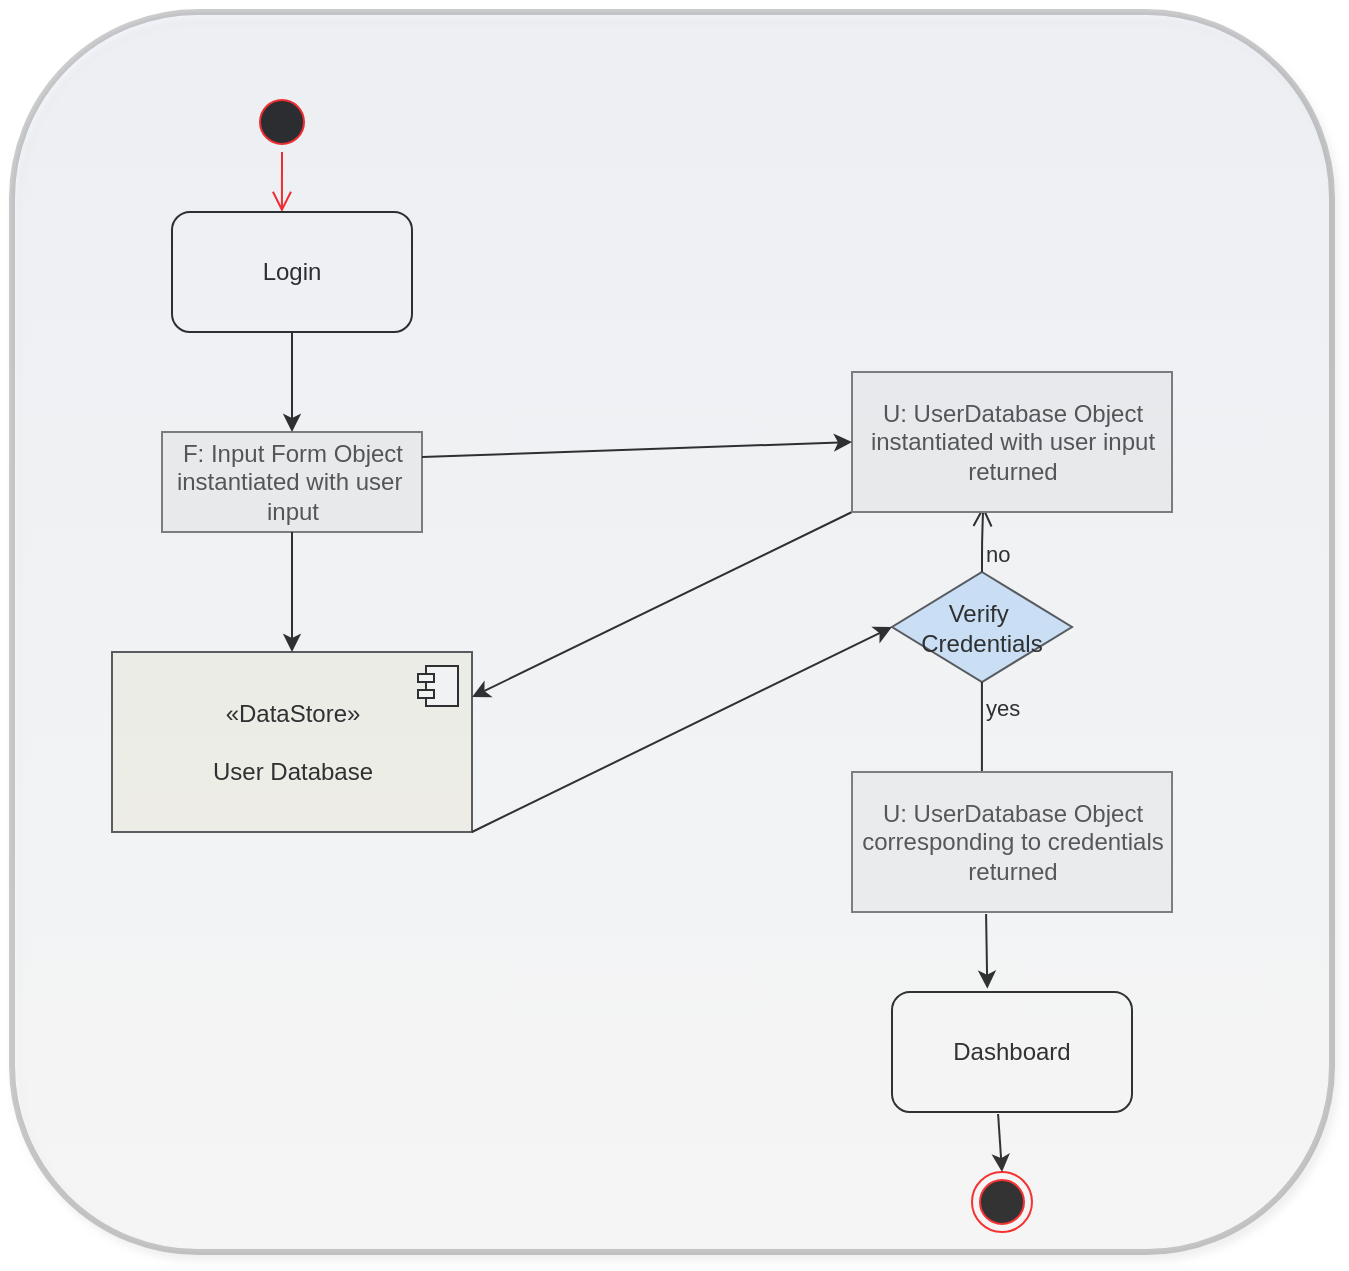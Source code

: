 <mxfile version="13.6.5" type="github">
  <diagram id="fcM5CsyXGU9ZUou16KkU" name="Page-1">
    <mxGraphModel grid="1" dx="782" dy="466" gridSize="10" guides="1" tooltips="1" connect="1" arrows="1" fold="1" page="1" pageScale="1" pageWidth="850" pageHeight="1100" math="0" shadow="0">
      <root>
        <mxCell id="0" />
        <mxCell id="1" parent="0" />
        <mxCell id="mj-4UGhVfxBHdO6IU6nH-1" value="" parent="1" style="ellipse;html=1;shape=startState;fillColor=#000000;strokeColor=#ff0000;" vertex="1">
          <mxGeometry as="geometry" y="50" x="200" height="30" width="30" />
        </mxCell>
        <mxCell id="mj-4UGhVfxBHdO6IU6nH-2" value="" parent="1" target="mj-4UGhVfxBHdO6IU6nH-3" edge="1" style="edgeStyle=orthogonalEdgeStyle;html=1;verticalAlign=bottom;endArrow=open;endSize=8;strokeColor=#ff0000;entryX=0.458;entryY=0;entryDx=0;entryDy=0;entryPerimeter=0;" source="mj-4UGhVfxBHdO6IU6nH-1">
          <mxGeometry as="geometry" relative="1">
            <mxPoint as="targetPoint" y="80" x="395" />
          </mxGeometry>
        </mxCell>
        <mxCell id="mj-4UGhVfxBHdO6IU6nH-3" value="Login" parent="1" style="rounded=1;whiteSpace=wrap;html=1;" vertex="1">
          <mxGeometry as="geometry" y="110" x="160" height="60" width="120" />
        </mxCell>
        <mxCell id="mj-4UGhVfxBHdO6IU6nH-4" value="F: Input Form Object&lt;br&gt;instantiated with user&amp;nbsp;&lt;br&gt;input" parent="1" style="html=1;fillColor=#f5f5f5;strokeColor=#666666;fontColor=#333333;" vertex="1">
          <mxGeometry as="geometry" y="220" x="155" height="50" width="130" />
        </mxCell>
        <mxCell id="mj-4UGhVfxBHdO6IU6nH-6" value="" parent="1" target="mj-4UGhVfxBHdO6IU6nH-4" edge="1" style="endArrow=classic;html=1;exitX=0.5;exitY=1;exitDx=0;exitDy=0;entryX=0.5;entryY=0;entryDx=0;entryDy=0;" source="mj-4UGhVfxBHdO6IU6nH-3">
          <mxGeometry as="geometry" relative="1" height="50" width="50">
            <mxPoint as="sourcePoint" y="270" x="370" />
            <mxPoint as="targetPoint" y="184" x="398" />
          </mxGeometry>
        </mxCell>
        <mxCell id="mj-4UGhVfxBHdO6IU6nH-10" value="«DataStore»&lt;br&gt;&lt;br&gt;User Database" parent="1" style="html=1;dropTarget=0;fillColor=#f9f7ed;strokeColor=#36393d;" vertex="1">
          <mxGeometry as="geometry" y="330" x="130" height="90" width="180" />
        </mxCell>
        <mxCell id="mj-4UGhVfxBHdO6IU6nH-11" value="" parent="mj-4UGhVfxBHdO6IU6nH-10" style="shape=component;jettyWidth=8;jettyHeight=4;" vertex="1">
          <mxGeometry as="geometry" relative="1" x="1" height="20" width="20">
            <mxPoint as="offset" y="7" x="-27" />
          </mxGeometry>
        </mxCell>
        <mxCell id="mj-4UGhVfxBHdO6IU6nH-13" value="" parent="1" target="mj-4UGhVfxBHdO6IU6nH-10" edge="1" style="endArrow=classic;html=1;exitX=0.5;exitY=1;exitDx=0;exitDy=0;entryX=0.5;entryY=0;entryDx=0;entryDy=0;" source="mj-4UGhVfxBHdO6IU6nH-4">
          <mxGeometry as="geometry" relative="1" height="50" width="50">
            <mxPoint as="sourcePoint" y="246" x="396" />
            <mxPoint as="targetPoint" y="280" x="394" />
          </mxGeometry>
        </mxCell>
        <mxCell id="mj-4UGhVfxBHdO6IU6nH-15" value="Verify&amp;nbsp;&lt;br&gt;Credentials" parent="1" style="rhombus;whiteSpace=wrap;html=1;fillColor=#cce5ff;strokeColor=#36393d;" vertex="1">
          <mxGeometry as="geometry" y="290" x="520" height="55" width="90" />
        </mxCell>
        <mxCell id="mj-4UGhVfxBHdO6IU6nH-16" value="no" parent="1" target="mj-4UGhVfxBHdO6IU6nH-22" edge="1" style="edgeStyle=orthogonalEdgeStyle;html=1;align=left;verticalAlign=bottom;endArrow=open;endSize=8;entryX=0.41;entryY=0.957;entryDx=0;entryDy=0;entryPerimeter=0;" source="mj-4UGhVfxBHdO6IU6nH-15">
          <mxGeometry as="geometry" relative="1" x="-1">
            <mxPoint as="targetPoint" y="270" x="565" />
          </mxGeometry>
        </mxCell>
        <mxCell id="mj-4UGhVfxBHdO6IU6nH-17" value="yes" parent="1" target="mj-4UGhVfxBHdO6IU6nH-20" edge="1" style="edgeStyle=orthogonalEdgeStyle;html=1;align=left;verticalAlign=top;endArrow=open;endSize=8;entryX=0.406;entryY=0.143;entryDx=0;entryDy=0;entryPerimeter=0;" source="mj-4UGhVfxBHdO6IU6nH-15">
          <mxGeometry as="geometry" relative="1" x="-1">
            <mxPoint as="targetPoint" y="380" x="565" />
          </mxGeometry>
        </mxCell>
        <mxCell id="mj-4UGhVfxBHdO6IU6nH-19" value="" parent="1" target="mj-4UGhVfxBHdO6IU6nH-10" edge="1" style="endArrow=classic;html=1;entryX=1;entryY=0.25;entryDx=0;entryDy=0;">
          <mxGeometry as="geometry" relative="1" height="50" width="50">
            <mxPoint as="sourcePoint" y="260" x="500" />
            <mxPoint as="targetPoint" y="280" x="540" />
          </mxGeometry>
        </mxCell>
        <mxCell id="mj-4UGhVfxBHdO6IU6nH-20" value="U: UserDatabase Object&lt;br&gt;corresponding to credentials&lt;br&gt;returned" parent="1" style="html=1;fillColor=#f5f5f5;strokeColor=#666666;fontColor=#333333;" vertex="1">
          <mxGeometry as="geometry" y="390" x="500" height="70" width="160" />
        </mxCell>
        <mxCell id="mj-4UGhVfxBHdO6IU6nH-22" value="U: UserDatabase Object&lt;br&gt;instantiated with user input&lt;br&gt;returned" parent="1" style="html=1;fillColor=#f5f5f5;strokeColor=#666666;fontColor=#333333;" vertex="1">
          <mxGeometry as="geometry" y="190" x="500" height="70" width="160" />
        </mxCell>
        <mxCell id="mj-4UGhVfxBHdO6IU6nH-23" value="" parent="1" target="mj-4UGhVfxBHdO6IU6nH-22" edge="1" style="endArrow=classic;html=1;exitX=1;exitY=0.25;exitDx=0;exitDy=0;entryX=0;entryY=0.5;entryDx=0;entryDy=0;" source="mj-4UGhVfxBHdO6IU6nH-4">
          <mxGeometry as="geometry" relative="1" height="50" width="50">
            <mxPoint as="sourcePoint" y="210" x="460" />
            <mxPoint as="targetPoint" y="212" x="500" />
          </mxGeometry>
        </mxCell>
        <mxCell id="mj-4UGhVfxBHdO6IU6nH-24" value="" parent="1" target="mj-4UGhVfxBHdO6IU6nH-15" edge="1" style="endArrow=classic;html=1;entryX=0;entryY=0.5;entryDx=0;entryDy=0;exitX=1;exitY=1;exitDx=0;exitDy=0;" source="mj-4UGhVfxBHdO6IU6nH-10">
          <mxGeometry as="geometry" relative="1" height="50" width="50">
            <mxPoint as="sourcePoint" y="385" x="350" />
            <mxPoint as="targetPoint" y="335" x="400" />
          </mxGeometry>
        </mxCell>
        <mxCell id="mj-4UGhVfxBHdO6IU6nH-25" value="Dashboard" parent="1" style="rounded=1;whiteSpace=wrap;html=1;" vertex="1">
          <mxGeometry as="geometry" y="500" x="520" height="60" width="120" />
        </mxCell>
        <mxCell id="mj-4UGhVfxBHdO6IU6nH-26" value="" parent="1" target="mj-4UGhVfxBHdO6IU6nH-25" edge="1" style="endArrow=classic;html=1;entryX=0.397;entryY=-0.028;entryDx=0;entryDy=0;exitX=0.419;exitY=1.014;exitDx=0;exitDy=0;exitPerimeter=0;entryPerimeter=0;" source="mj-4UGhVfxBHdO6IU6nH-20">
          <mxGeometry as="geometry" relative="1" height="50" width="50">
            <mxPoint as="sourcePoint" y="470" x="470" />
            <mxPoint as="targetPoint" y="420" x="520" />
          </mxGeometry>
        </mxCell>
        <mxCell id="mj-4UGhVfxBHdO6IU6nH-28" value="" parent="1" style="ellipse;html=1;shape=endState;fillColor=#000000;strokeColor=#ff0000;" vertex="1">
          <mxGeometry as="geometry" y="590" x="560" height="30" width="30" />
        </mxCell>
        <mxCell id="mj-4UGhVfxBHdO6IU6nH-29" value="" parent="1" target="mj-4UGhVfxBHdO6IU6nH-28" edge="1" style="endArrow=classic;html=1;entryX=0.5;entryY=0;entryDx=0;entryDy=0;exitX=0.442;exitY=1.017;exitDx=0;exitDy=0;exitPerimeter=0;" source="mj-4UGhVfxBHdO6IU6nH-25">
          <mxGeometry as="geometry" relative="1" height="50" width="50">
            <mxPoint as="sourcePoint" y="560" x="560" />
            <mxPoint as="targetPoint" y="510" x="610" />
          </mxGeometry>
        </mxCell>
        <mxCell id="mj-4UGhVfxBHdO6IU6nH-31" value="" parent="1" style="rounded=1;whiteSpace=wrap;html=1;opacity=20;fillColor=#D4E1F5;shadow=1;gradientColor=#ffffff;strokeWidth=3;perimeterSpacing=3;" vertex="1">
          <mxGeometry as="geometry" y="10" x="80" height="620" width="660" />
        </mxCell>
      </root>
    </mxGraphModel>
  </diagram>
</mxfile>
